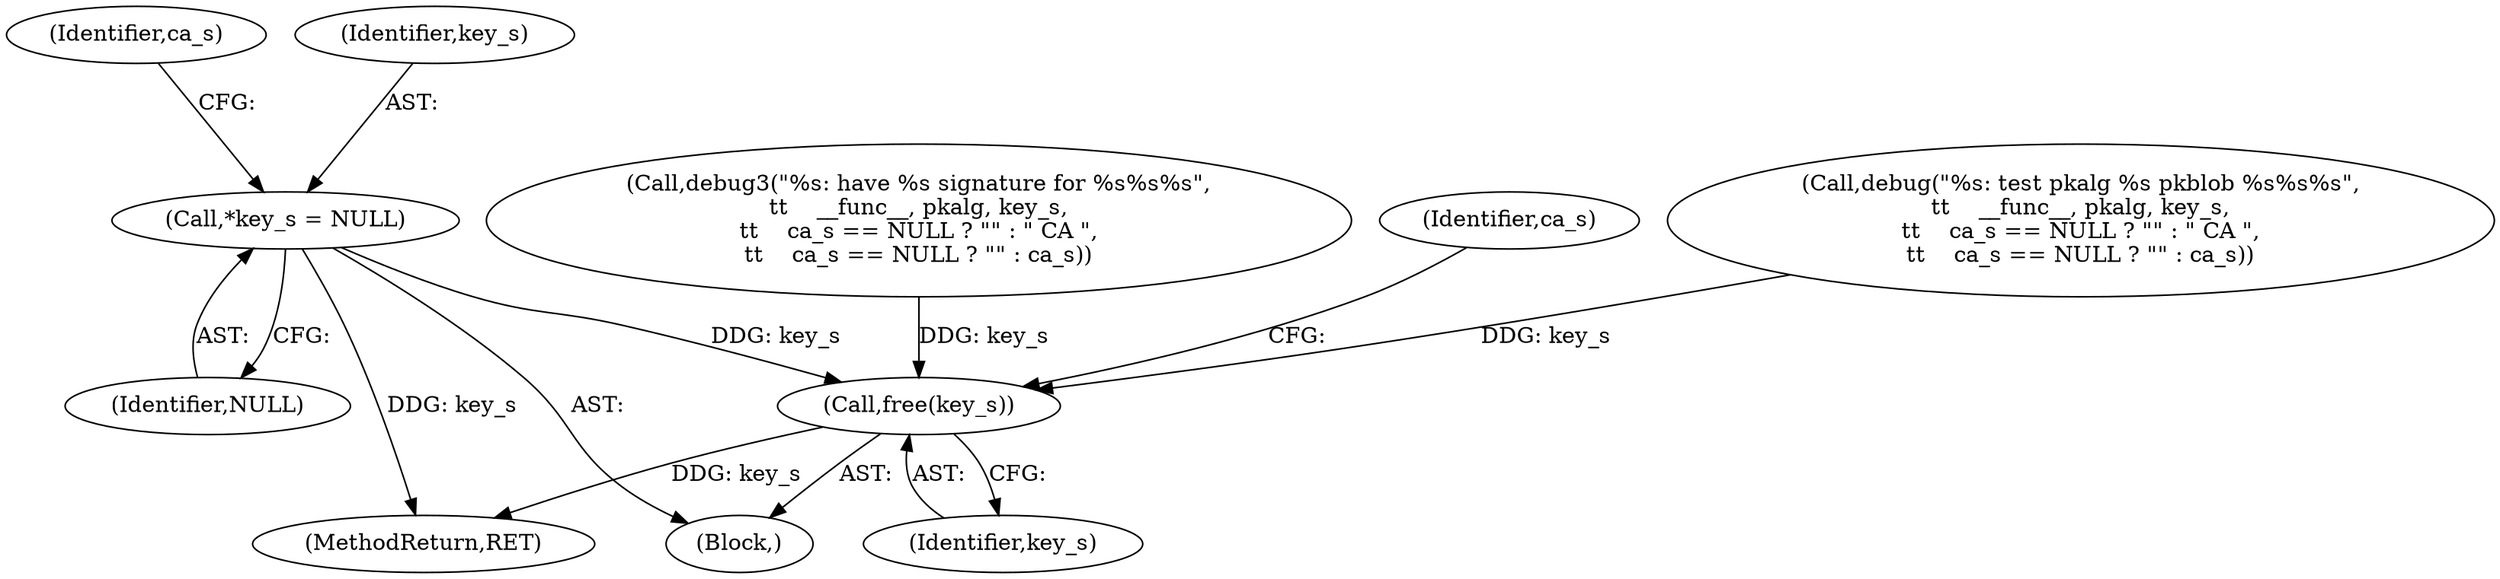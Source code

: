 digraph "0_src_779974d35b4859c07bc3cb8a12c74b43b0a7d1e0_1@pointer" {
"1000131" [label="(Call,*key_s = NULL)"];
"1000663" [label="(Call,free(key_s))"];
"1000131" [label="(Call,*key_s = NULL)"];
"1000664" [label="(Identifier,key_s)"];
"1000666" [label="(Identifier,ca_s)"];
"1000669" [label="(MethodReturn,RET)"];
"1000543" [label="(Call,debug(\"%s: test pkalg %s pkblob %s%s%s\",\n\t\t    __func__, pkalg, key_s,\n\t\t    ca_s == NULL ? \"\" : \" CA \",\n\t\t    ca_s == NULL ? \"\" : ca_s))"];
"1000136" [label="(Identifier,ca_s)"];
"1000107" [label="(Block,)"];
"1000663" [label="(Call,free(key_s))"];
"1000132" [label="(Identifier,key_s)"];
"1000318" [label="(Call,debug3(\"%s: have %s signature for %s%s%s\",\n\t\t    __func__, pkalg, key_s,\n\t\t    ca_s == NULL ? \"\" : \" CA \",\n\t\t    ca_s == NULL ? \"\" : ca_s))"];
"1000133" [label="(Identifier,NULL)"];
"1000131" -> "1000107"  [label="AST: "];
"1000131" -> "1000133"  [label="CFG: "];
"1000132" -> "1000131"  [label="AST: "];
"1000133" -> "1000131"  [label="AST: "];
"1000136" -> "1000131"  [label="CFG: "];
"1000131" -> "1000669"  [label="DDG: key_s"];
"1000131" -> "1000663"  [label="DDG: key_s"];
"1000663" -> "1000107"  [label="AST: "];
"1000663" -> "1000664"  [label="CFG: "];
"1000664" -> "1000663"  [label="AST: "];
"1000666" -> "1000663"  [label="CFG: "];
"1000663" -> "1000669"  [label="DDG: key_s"];
"1000318" -> "1000663"  [label="DDG: key_s"];
"1000543" -> "1000663"  [label="DDG: key_s"];
}
